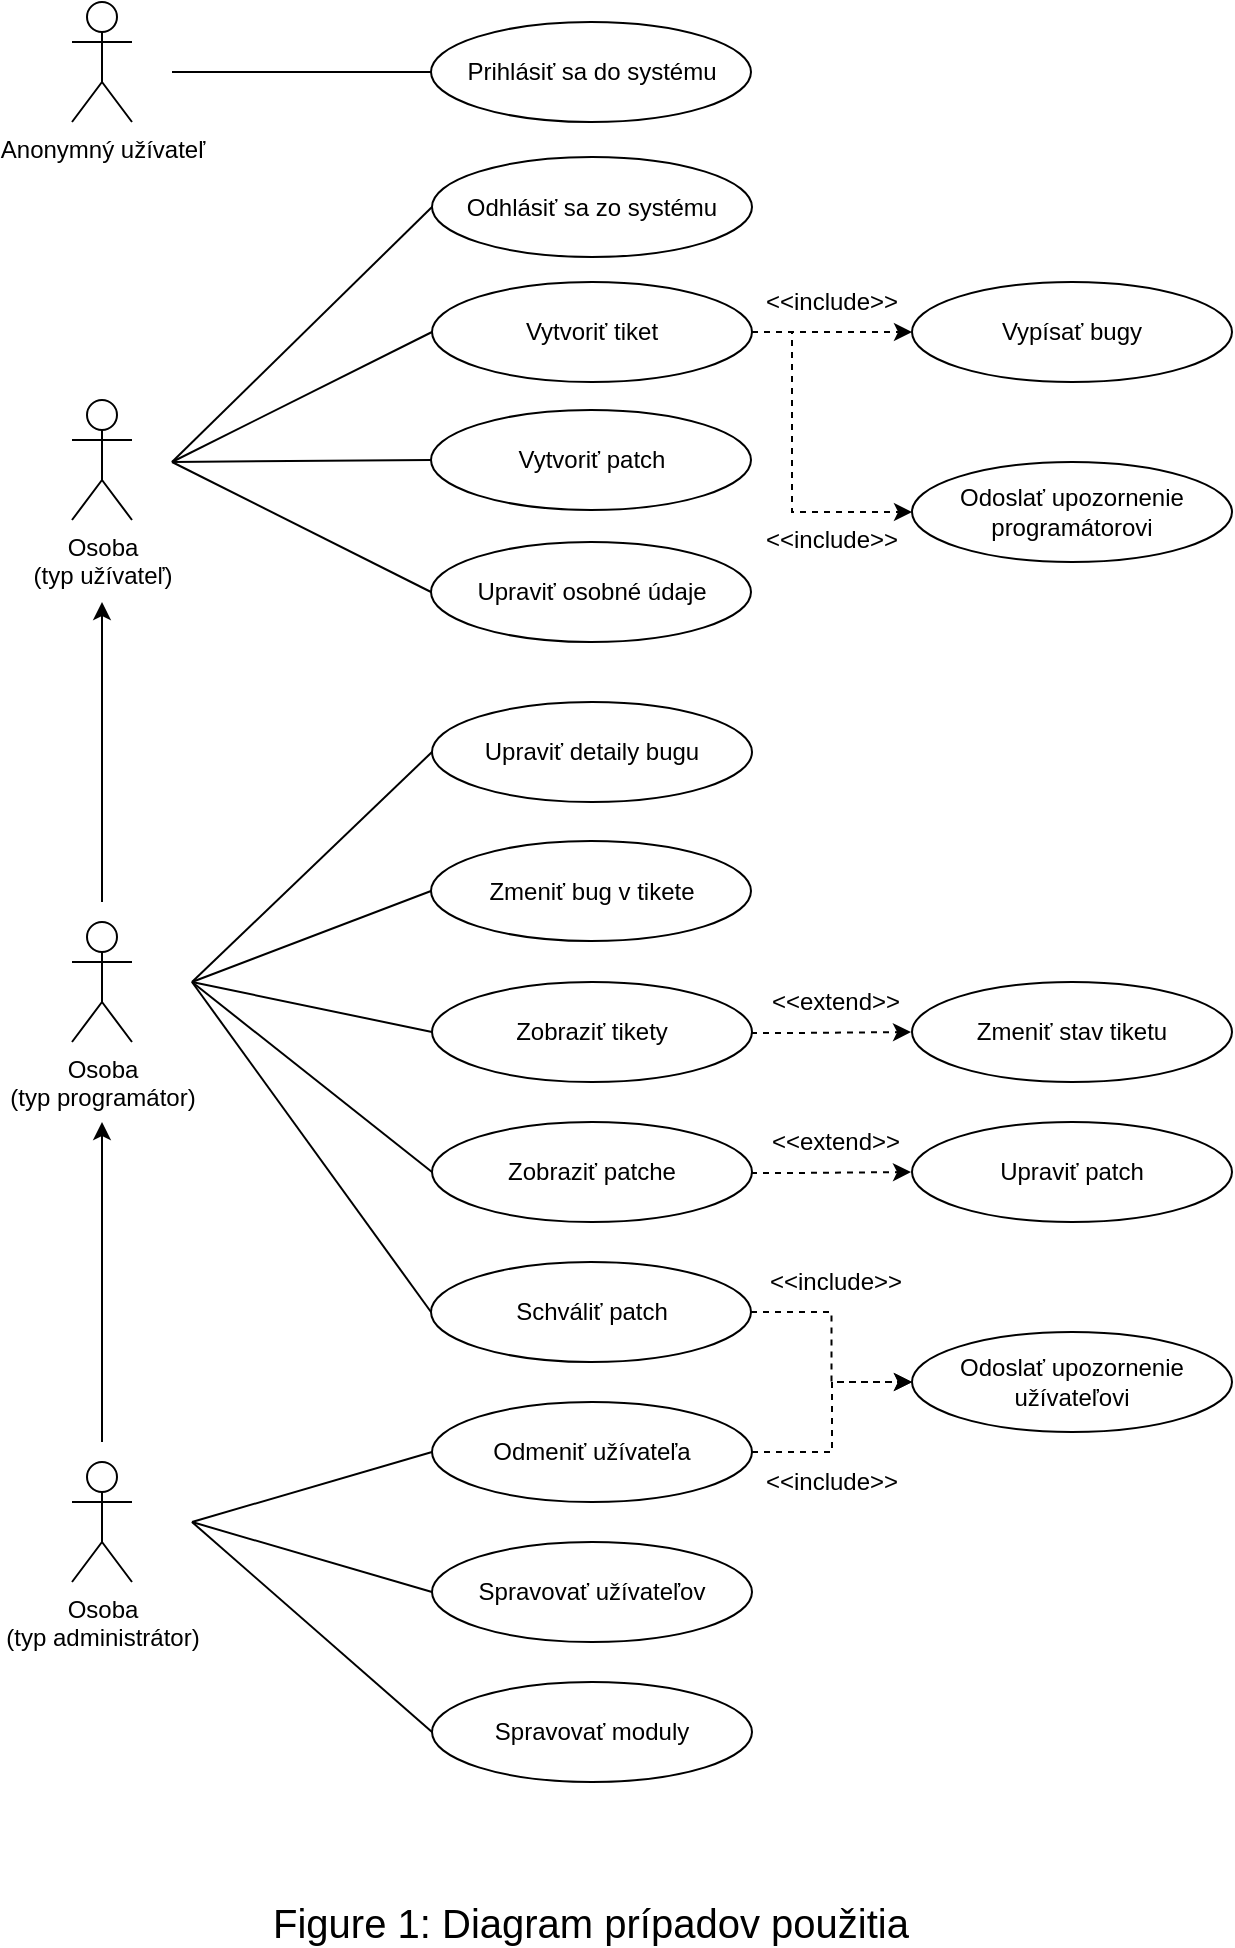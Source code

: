 <mxfile version="12.1.7" type="device" pages="1"><diagram id="SnjdsQ6dv4YGzd3DGoIn" name="Page-1"><mxGraphModel dx="622" dy="563" grid="1" gridSize="10" guides="1" tooltips="1" connect="1" arrows="1" fold="1" page="1" pageScale="1" pageWidth="850" pageHeight="1100" math="0" shadow="0"><root><mxCell id="0"/><mxCell id="1" parent="0"/><mxCell id="9IAbGOrhJdTTLXGzkAsL-44" style="rounded=0;orthogonalLoop=1;jettySize=auto;html=1;exitX=1;exitY=0.5;exitDx=0;exitDy=0;fontSize=12;entryX=0;entryY=0.5;entryDx=0;entryDy=0;dashed=1;" parent="1" source="9IAbGOrhJdTTLXGzkAsL-12" target="9IAbGOrhJdTTLXGzkAsL-43" edge="1"><mxGeometry relative="1" as="geometry"><mxPoint x="420" y="120" as="targetPoint"/></mxGeometry></mxCell><mxCell id="9IAbGOrhJdTTLXGzkAsL-12" value="Vytvoriť tiket" style="ellipse;whiteSpace=wrap;html=1;" parent="1" vertex="1"><mxGeometry x="340" y="170" width="160" height="50" as="geometry"/></mxCell><mxCell id="9IAbGOrhJdTTLXGzkAsL-13" value="Osoba&lt;br&gt;(typ programátor)" style="shape=umlActor;verticalLabelPosition=bottom;labelBackgroundColor=#ffffff;verticalAlign=top;html=1;" parent="1" vertex="1"><mxGeometry x="160" y="490" width="30" height="60" as="geometry"/></mxCell><mxCell id="9IAbGOrhJdTTLXGzkAsL-14" value="Vytvoriť patch" style="ellipse;whiteSpace=wrap;html=1;" parent="1" vertex="1"><mxGeometry x="339.5" y="234" width="160" height="50" as="geometry"/></mxCell><mxCell id="9IAbGOrhJdTTLXGzkAsL-15" value="Upraviť osobné údaje" style="ellipse;whiteSpace=wrap;html=1;" parent="1" vertex="1"><mxGeometry x="339.5" y="300" width="160" height="50" as="geometry"/></mxCell><mxCell id="9IAbGOrhJdTTLXGzkAsL-17" value="Zmeniť bug v tikete" style="ellipse;whiteSpace=wrap;html=1;" parent="1" vertex="1"><mxGeometry x="339.5" y="449.5" width="160" height="50" as="geometry"/></mxCell><mxCell id="9IAbGOrhJdTTLXGzkAsL-18" value="Schváliť patch" style="ellipse;whiteSpace=wrap;html=1;" parent="1" vertex="1"><mxGeometry x="339.5" y="660" width="160" height="50" as="geometry"/></mxCell><mxCell id="9IAbGOrhJdTTLXGzkAsL-19" value="Osoba&lt;br&gt;(typ užívateľ)" style="shape=umlActor;verticalLabelPosition=bottom;labelBackgroundColor=#ffffff;verticalAlign=top;html=1;" parent="1" vertex="1"><mxGeometry x="160" y="229" width="30" height="60" as="geometry"/></mxCell><mxCell id="9IAbGOrhJdTTLXGzkAsL-20" value="" style="endArrow=none;html=1;entryX=0;entryY=0.5;entryDx=0;entryDy=0;" parent="1" target="9IAbGOrhJdTTLXGzkAsL-15" edge="1"><mxGeometry width="50" height="50" relative="1" as="geometry"><mxPoint x="210" y="260" as="sourcePoint"/><mxPoint x="330" y="196.5" as="targetPoint"/></mxGeometry></mxCell><mxCell id="9IAbGOrhJdTTLXGzkAsL-21" value="" style="endArrow=none;html=1;entryX=0;entryY=0.5;entryDx=0;entryDy=0;" parent="1" target="9IAbGOrhJdTTLXGzkAsL-12" edge="1"><mxGeometry width="50" height="50" relative="1" as="geometry"><mxPoint x="210" y="260" as="sourcePoint"/><mxPoint x="320" y="269" as="targetPoint"/></mxGeometry></mxCell><mxCell id="9IAbGOrhJdTTLXGzkAsL-22" value="" style="endArrow=none;html=1;entryX=0;entryY=0.5;entryDx=0;entryDy=0;" parent="1" target="9IAbGOrhJdTTLXGzkAsL-17" edge="1"><mxGeometry width="50" height="50" relative="1" as="geometry"><mxPoint x="220" y="520" as="sourcePoint"/><mxPoint x="350.0" y="274" as="targetPoint"/></mxGeometry></mxCell><mxCell id="9IAbGOrhJdTTLXGzkAsL-23" value="" style="endArrow=none;html=1;entryX=0;entryY=0.5;entryDx=0;entryDy=0;" parent="1" target="9IAbGOrhJdTTLXGzkAsL-14" edge="1"><mxGeometry width="50" height="50" relative="1" as="geometry"><mxPoint x="210" y="260" as="sourcePoint"/><mxPoint x="360.0" y="284" as="targetPoint"/></mxGeometry></mxCell><mxCell id="9IAbGOrhJdTTLXGzkAsL-24" value="" style="endArrow=none;html=1;entryX=0;entryY=0.5;entryDx=0;entryDy=0;" parent="1" target="9IAbGOrhJdTTLXGzkAsL-18" edge="1"><mxGeometry width="50" height="50" relative="1" as="geometry"><mxPoint x="220" y="520" as="sourcePoint"/><mxPoint x="350.0" y="414" as="targetPoint"/></mxGeometry></mxCell><mxCell id="9IAbGOrhJdTTLXGzkAsL-31" value="Figure 1: Diagram prípadov použitia" style="text;html=1;strokeColor=none;fillColor=none;align=center;verticalAlign=middle;whiteSpace=wrap;rounded=0;fontSize=20;" parent="1" vertex="1"><mxGeometry x="154" y="980" width="531" height="20" as="geometry"/></mxCell><mxCell id="9IAbGOrhJdTTLXGzkAsL-33" value="Zobraziť tikety" style="ellipse;whiteSpace=wrap;html=1;" parent="1" vertex="1"><mxGeometry x="340" y="520" width="160" height="50" as="geometry"/></mxCell><mxCell id="9IAbGOrhJdTTLXGzkAsL-35" value="" style="endArrow=none;html=1;entryX=0;entryY=0.5;entryDx=0;entryDy=0;" parent="1" target="9IAbGOrhJdTTLXGzkAsL-33" edge="1"><mxGeometry width="50" height="50" relative="1" as="geometry"><mxPoint x="220" y="520" as="sourcePoint"/><mxPoint x="340.0" y="196.5" as="targetPoint"/></mxGeometry></mxCell><mxCell id="9IAbGOrhJdTTLXGzkAsL-43" value="Vypísať bugy" style="ellipse;whiteSpace=wrap;html=1;" parent="1" vertex="1"><mxGeometry x="580" y="170" width="160" height="50" as="geometry"/></mxCell><mxCell id="9IAbGOrhJdTTLXGzkAsL-45" value="&amp;lt;&amp;lt;include&amp;gt;&amp;gt;" style="text;html=1;strokeColor=none;fillColor=none;align=center;verticalAlign=middle;whiteSpace=wrap;rounded=0;fontSize=12;" parent="1" vertex="1"><mxGeometry x="520" y="170" width="40" height="20" as="geometry"/></mxCell><mxCell id="9IAbGOrhJdTTLXGzkAsL-51" value="Zobraziť patche" style="ellipse;whiteSpace=wrap;html=1;" parent="1" vertex="1"><mxGeometry x="340" y="590" width="160" height="50" as="geometry"/></mxCell><mxCell id="9IAbGOrhJdTTLXGzkAsL-52" value="" style="endArrow=none;html=1;entryX=0;entryY=0.5;entryDx=0;entryDy=0;" parent="1" target="9IAbGOrhJdTTLXGzkAsL-51" edge="1"><mxGeometry width="50" height="50" relative="1" as="geometry"><mxPoint x="220" y="520" as="sourcePoint"/><mxPoint x="350" y="555" as="targetPoint"/></mxGeometry></mxCell><mxCell id="tsaF2RDeXJJE1_kcdgJK-1" value="Upraviť detaily bugu" style="ellipse;whiteSpace=wrap;html=1;" parent="1" vertex="1"><mxGeometry x="340" y="380" width="160" height="50" as="geometry"/></mxCell><mxCell id="tsaF2RDeXJJE1_kcdgJK-2" value="" style="endArrow=none;html=1;entryX=0;entryY=0.5;entryDx=0;entryDy=0;" parent="1" target="tsaF2RDeXJJE1_kcdgJK-1" edge="1"><mxGeometry width="50" height="50" relative="1" as="geometry"><mxPoint x="220" y="520" as="sourcePoint"/><mxPoint x="350" y="625" as="targetPoint"/></mxGeometry></mxCell><mxCell id="tsaF2RDeXJJE1_kcdgJK-7" value="Odoslať upozornenie programátorovi" style="ellipse;whiteSpace=wrap;html=1;" parent="1" vertex="1"><mxGeometry x="580" y="260" width="160" height="50" as="geometry"/></mxCell><mxCell id="tsaF2RDeXJJE1_kcdgJK-8" style="rounded=0;orthogonalLoop=1;jettySize=auto;html=1;exitX=1;exitY=0.5;exitDx=0;exitDy=0;fontSize=12;entryX=0;entryY=0.5;entryDx=0;entryDy=0;dashed=1;edgeStyle=orthogonalEdgeStyle;" parent="1" source="9IAbGOrhJdTTLXGzkAsL-12" target="tsaF2RDeXJJE1_kcdgJK-7" edge="1"><mxGeometry relative="1" as="geometry"><mxPoint x="430" y="140" as="targetPoint"/><mxPoint x="430" y="180" as="sourcePoint"/><Array as="points"><mxPoint x="520" y="195"/><mxPoint x="520" y="285"/></Array></mxGeometry></mxCell><mxCell id="tsaF2RDeXJJE1_kcdgJK-9" value="Odmeniť užívateľa" style="ellipse;whiteSpace=wrap;html=1;" parent="1" vertex="1"><mxGeometry x="340" y="730" width="160" height="50" as="geometry"/></mxCell><mxCell id="tsaF2RDeXJJE1_kcdgJK-10" value="" style="endArrow=none;html=1;entryX=0;entryY=0.5;entryDx=0;entryDy=0;" parent="1" target="tsaF2RDeXJJE1_kcdgJK-9" edge="1"><mxGeometry width="50" height="50" relative="1" as="geometry"><mxPoint x="220" y="790" as="sourcePoint"/><mxPoint x="350" y="695" as="targetPoint"/></mxGeometry></mxCell><mxCell id="tsaF2RDeXJJE1_kcdgJK-11" value="Odoslať upozornenie užívateľovi" style="ellipse;whiteSpace=wrap;html=1;" parent="1" vertex="1"><mxGeometry x="580" y="695" width="160" height="50" as="geometry"/></mxCell><mxCell id="tsaF2RDeXJJE1_kcdgJK-12" style="rounded=0;orthogonalLoop=1;jettySize=auto;html=1;exitX=1;exitY=0.5;exitDx=0;exitDy=0;fontSize=12;entryX=0;entryY=0.5;entryDx=0;entryDy=0;dashed=1;edgeStyle=orthogonalEdgeStyle;" parent="1" source="tsaF2RDeXJJE1_kcdgJK-9" target="tsaF2RDeXJJE1_kcdgJK-11" edge="1"><mxGeometry relative="1" as="geometry"><mxPoint x="250.0" y="140" as="targetPoint"/><mxPoint x="430" y="180" as="sourcePoint"/></mxGeometry></mxCell><mxCell id="tsaF2RDeXJJE1_kcdgJK-13" value="&amp;lt;&amp;lt;include&amp;gt;&amp;gt;" style="text;html=1;strokeColor=none;fillColor=none;align=center;verticalAlign=middle;whiteSpace=wrap;rounded=0;fontSize=12;" parent="1" vertex="1"><mxGeometry x="520" y="760" width="40" height="20" as="geometry"/></mxCell><mxCell id="tsaF2RDeXJJE1_kcdgJK-15" style="rounded=0;orthogonalLoop=1;jettySize=auto;html=1;fontSize=12;entryX=0;entryY=0.5;entryDx=0;entryDy=0;dashed=1;exitX=1;exitY=0.5;exitDx=0;exitDy=0;edgeStyle=orthogonalEdgeStyle;" parent="1" source="9IAbGOrhJdTTLXGzkAsL-18" target="tsaF2RDeXJJE1_kcdgJK-11" edge="1"><mxGeometry relative="1" as="geometry"><mxPoint x="585.0" y="474.5" as="targetPoint"/><mxPoint x="520" y="680" as="sourcePoint"/></mxGeometry></mxCell><mxCell id="tsaF2RDeXJJE1_kcdgJK-18" value="&amp;lt;&amp;lt;include&amp;gt;&amp;gt;" style="text;html=1;strokeColor=none;fillColor=none;align=center;verticalAlign=middle;whiteSpace=wrap;rounded=0;fontSize=12;" parent="1" vertex="1"><mxGeometry x="520" y="289" width="40" height="20" as="geometry"/></mxCell><mxCell id="tsaF2RDeXJJE1_kcdgJK-21" value="Osoba&lt;br&gt;(typ administrátor)" style="shape=umlActor;verticalLabelPosition=bottom;labelBackgroundColor=#ffffff;verticalAlign=top;html=1;" parent="1" vertex="1"><mxGeometry x="160" y="760" width="30" height="60" as="geometry"/></mxCell><mxCell id="tsaF2RDeXJJE1_kcdgJK-22" value="Spravovať užívateľov" style="ellipse;whiteSpace=wrap;html=1;" parent="1" vertex="1"><mxGeometry x="340" y="800" width="160" height="50" as="geometry"/></mxCell><mxCell id="tsaF2RDeXJJE1_kcdgJK-23" value="" style="endArrow=none;html=1;entryX=0;entryY=0.5;entryDx=0;entryDy=0;" parent="1" target="tsaF2RDeXJJE1_kcdgJK-22" edge="1"><mxGeometry width="50" height="50" relative="1" as="geometry"><mxPoint x="220" y="790" as="sourcePoint"/><mxPoint x="350" y="765" as="targetPoint"/></mxGeometry></mxCell><mxCell id="tsaF2RDeXJJE1_kcdgJK-24" style="edgeStyle=none;rounded=0;orthogonalLoop=1;jettySize=auto;html=1;exitX=0.5;exitY=0;exitDx=0;exitDy=0;endArrow=none;endFill=0;" parent="1" source="9IAbGOrhJdTTLXGzkAsL-12" target="9IAbGOrhJdTTLXGzkAsL-12" edge="1"><mxGeometry relative="1" as="geometry"/></mxCell><mxCell id="tsaF2RDeXJJE1_kcdgJK-29" value="" style="endArrow=classic;html=1;" parent="1" edge="1"><mxGeometry width="50" height="50" relative="1" as="geometry"><mxPoint x="175" y="480" as="sourcePoint"/><mxPoint x="175" y="330" as="targetPoint"/></mxGeometry></mxCell><mxCell id="tsaF2RDeXJJE1_kcdgJK-30" value="" style="endArrow=classic;html=1;" parent="1" edge="1"><mxGeometry width="50" height="50" relative="1" as="geometry"><mxPoint x="175" y="750" as="sourcePoint"/><mxPoint x="175" y="590" as="targetPoint"/></mxGeometry></mxCell><mxCell id="tsaF2RDeXJJE1_kcdgJK-31" value="Spravovať moduly" style="ellipse;whiteSpace=wrap;html=1;" parent="1" vertex="1"><mxGeometry x="340" y="870" width="160" height="50" as="geometry"/></mxCell><mxCell id="tsaF2RDeXJJE1_kcdgJK-32" value="" style="endArrow=none;html=1;entryX=0;entryY=0.5;entryDx=0;entryDy=0;" parent="1" target="tsaF2RDeXJJE1_kcdgJK-31" edge="1"><mxGeometry width="50" height="50" relative="1" as="geometry"><mxPoint x="220" y="790" as="sourcePoint"/><mxPoint x="350" y="835" as="targetPoint"/></mxGeometry></mxCell><mxCell id="tsaF2RDeXJJE1_kcdgJK-33" value="Upraviť patch" style="ellipse;whiteSpace=wrap;html=1;" parent="1" vertex="1"><mxGeometry x="580" y="590" width="160" height="50" as="geometry"/></mxCell><mxCell id="tsaF2RDeXJJE1_kcdgJK-34" style="rounded=0;orthogonalLoop=1;jettySize=auto;html=1;exitX=1;exitY=0.5;exitDx=0;exitDy=0;fontSize=12;entryX=0;entryY=0.5;entryDx=0;entryDy=0;dashed=1;" parent="1" edge="1"><mxGeometry relative="1" as="geometry"><mxPoint x="579.5" y="615" as="targetPoint"/><mxPoint x="499.5" y="615.5" as="sourcePoint"/><Array as="points"><mxPoint x="519.5" y="615.5"/></Array></mxGeometry></mxCell><mxCell id="tsaF2RDeXJJE1_kcdgJK-35" value="&amp;lt;&amp;lt;extend&amp;gt;&amp;gt;" style="text;html=1;strokeColor=none;fillColor=none;align=center;verticalAlign=middle;whiteSpace=wrap;rounded=0;fontSize=12;" parent="1" vertex="1"><mxGeometry x="522" y="590" width="40" height="20" as="geometry"/></mxCell><mxCell id="tsaF2RDeXJJE1_kcdgJK-36" value="Zmeniť stav tiketu" style="ellipse;whiteSpace=wrap;html=1;" parent="1" vertex="1"><mxGeometry x="580" y="520" width="160" height="50" as="geometry"/></mxCell><mxCell id="tsaF2RDeXJJE1_kcdgJK-37" style="rounded=0;orthogonalLoop=1;jettySize=auto;html=1;exitX=1;exitY=0.5;exitDx=0;exitDy=0;fontSize=12;entryX=0;entryY=0.5;entryDx=0;entryDy=0;dashed=1;" parent="1" edge="1"><mxGeometry relative="1" as="geometry"><mxPoint x="579.5" y="545" as="targetPoint"/><mxPoint x="499.5" y="545.5" as="sourcePoint"/><Array as="points"><mxPoint x="519.5" y="545.5"/></Array></mxGeometry></mxCell><mxCell id="tsaF2RDeXJJE1_kcdgJK-38" value="&amp;lt;&amp;lt;extend&amp;gt;&amp;gt;" style="text;html=1;strokeColor=none;fillColor=none;align=center;verticalAlign=middle;whiteSpace=wrap;rounded=0;fontSize=12;" parent="1" vertex="1"><mxGeometry x="522" y="520" width="40" height="20" as="geometry"/></mxCell><mxCell id="tsaF2RDeXJJE1_kcdgJK-42" value="&amp;lt;&amp;lt;include&amp;gt;&amp;gt;" style="text;html=1;strokeColor=none;fillColor=none;align=center;verticalAlign=middle;whiteSpace=wrap;rounded=0;fontSize=12;" parent="1" vertex="1"><mxGeometry x="522" y="660" width="40" height="20" as="geometry"/></mxCell><mxCell id="cOKUI9jrp6zBp400GIvQ-1" value="Anonymný užívateľ" style="shape=umlActor;verticalLabelPosition=bottom;labelBackgroundColor=#ffffff;verticalAlign=top;html=1;" vertex="1" parent="1"><mxGeometry x="160" y="30" width="30" height="60" as="geometry"/></mxCell><mxCell id="cOKUI9jrp6zBp400GIvQ-2" value="Prihlásiť sa do systému" style="ellipse;whiteSpace=wrap;html=1;" vertex="1" parent="1"><mxGeometry x="339.5" y="40" width="160" height="50" as="geometry"/></mxCell><mxCell id="cOKUI9jrp6zBp400GIvQ-3" value="Odhlásiť sa zo systému" style="ellipse;whiteSpace=wrap;html=1;" vertex="1" parent="1"><mxGeometry x="340" y="107.5" width="160" height="50" as="geometry"/></mxCell><mxCell id="cOKUI9jrp6zBp400GIvQ-4" value="" style="endArrow=none;html=1;entryX=0;entryY=0.5;entryDx=0;entryDy=0;" edge="1" parent="1" target="cOKUI9jrp6zBp400GIvQ-3"><mxGeometry width="50" height="50" relative="1" as="geometry"><mxPoint x="210" y="260" as="sourcePoint"/><mxPoint x="350" y="205" as="targetPoint"/></mxGeometry></mxCell><mxCell id="cOKUI9jrp6zBp400GIvQ-5" value="" style="endArrow=none;html=1;entryX=0;entryY=0.5;entryDx=0;entryDy=0;" edge="1" parent="1" target="cOKUI9jrp6zBp400GIvQ-2"><mxGeometry width="50" height="50" relative="1" as="geometry"><mxPoint x="210" y="65" as="sourcePoint"/><mxPoint x="350" y="137.5" as="targetPoint"/></mxGeometry></mxCell></root></mxGraphModel></diagram></mxfile>